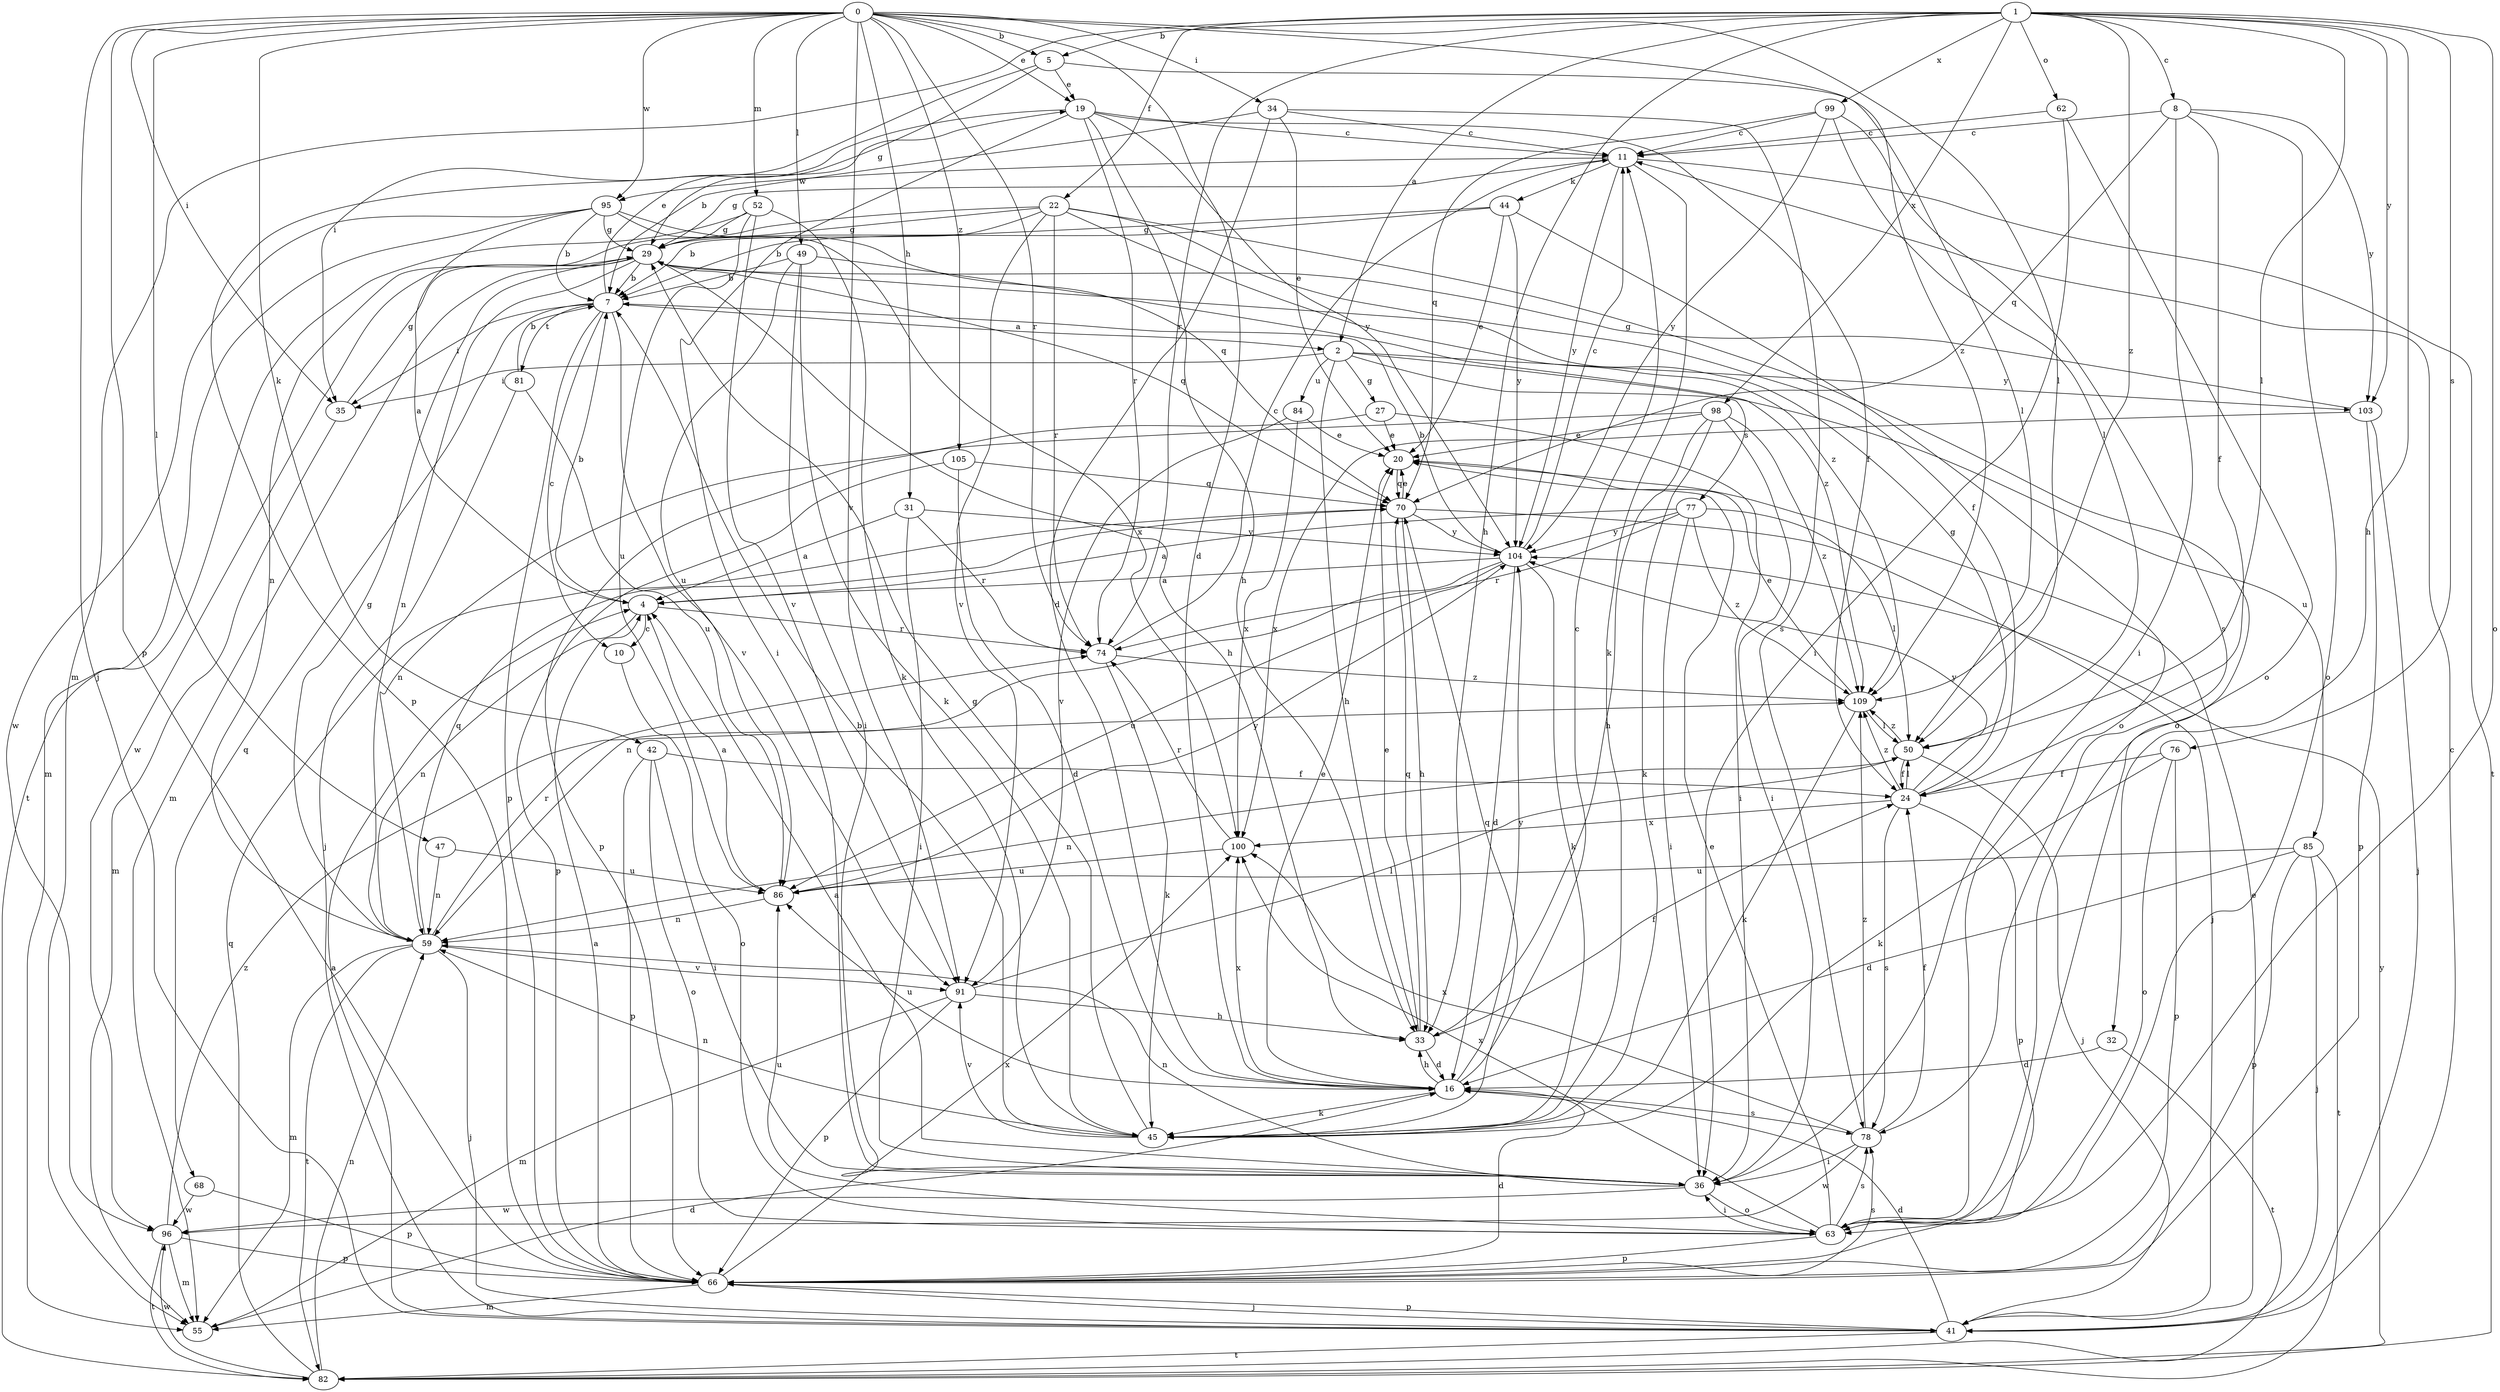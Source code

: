 strict digraph  {
0;
1;
2;
4;
5;
7;
8;
10;
11;
16;
19;
20;
22;
24;
27;
29;
31;
32;
33;
34;
35;
36;
41;
42;
44;
45;
47;
49;
50;
52;
55;
59;
62;
63;
66;
68;
70;
74;
76;
77;
78;
81;
82;
84;
85;
86;
91;
95;
96;
98;
99;
100;
103;
104;
105;
109;
0 -> 5  [label=b];
0 -> 16  [label=d];
0 -> 19  [label=e];
0 -> 31  [label=h];
0 -> 34  [label=i];
0 -> 35  [label=i];
0 -> 41  [label=j];
0 -> 42  [label=k];
0 -> 47  [label=l];
0 -> 49  [label=l];
0 -> 50  [label=l];
0 -> 52  [label=m];
0 -> 66  [label=p];
0 -> 74  [label=r];
0 -> 91  [label=v];
0 -> 95  [label=w];
0 -> 105  [label=z];
0 -> 109  [label=z];
1 -> 2  [label=a];
1 -> 5  [label=b];
1 -> 8  [label=c];
1 -> 22  [label=f];
1 -> 32  [label=h];
1 -> 33  [label=h];
1 -> 50  [label=l];
1 -> 55  [label=m];
1 -> 62  [label=o];
1 -> 63  [label=o];
1 -> 74  [label=r];
1 -> 76  [label=s];
1 -> 98  [label=x];
1 -> 99  [label=x];
1 -> 103  [label=y];
1 -> 109  [label=z];
2 -> 27  [label=g];
2 -> 33  [label=h];
2 -> 35  [label=i];
2 -> 77  [label=s];
2 -> 84  [label=u];
2 -> 85  [label=u];
2 -> 103  [label=y];
4 -> 7  [label=b];
4 -> 10  [label=c];
4 -> 59  [label=n];
4 -> 74  [label=r];
5 -> 19  [label=e];
5 -> 29  [label=g];
5 -> 35  [label=i];
5 -> 50  [label=l];
7 -> 2  [label=a];
7 -> 10  [label=c];
7 -> 19  [label=e];
7 -> 35  [label=i];
7 -> 66  [label=p];
7 -> 68  [label=q];
7 -> 81  [label=t];
7 -> 91  [label=v];
8 -> 11  [label=c];
8 -> 24  [label=f];
8 -> 36  [label=i];
8 -> 63  [label=o];
8 -> 70  [label=q];
8 -> 103  [label=y];
10 -> 63  [label=o];
11 -> 29  [label=g];
11 -> 44  [label=k];
11 -> 45  [label=k];
11 -> 82  [label=t];
11 -> 95  [label=w];
11 -> 104  [label=y];
16 -> 11  [label=c];
16 -> 20  [label=e];
16 -> 33  [label=h];
16 -> 45  [label=k];
16 -> 78  [label=s];
16 -> 86  [label=u];
16 -> 100  [label=x];
16 -> 104  [label=y];
19 -> 11  [label=c];
19 -> 24  [label=f];
19 -> 33  [label=h];
19 -> 36  [label=i];
19 -> 66  [label=p];
19 -> 74  [label=r];
19 -> 104  [label=y];
20 -> 70  [label=q];
22 -> 7  [label=b];
22 -> 24  [label=f];
22 -> 29  [label=g];
22 -> 59  [label=n];
22 -> 63  [label=o];
22 -> 74  [label=r];
22 -> 91  [label=v];
22 -> 109  [label=z];
24 -> 29  [label=g];
24 -> 50  [label=l];
24 -> 66  [label=p];
24 -> 78  [label=s];
24 -> 100  [label=x];
24 -> 104  [label=y];
24 -> 109  [label=z];
27 -> 20  [label=e];
27 -> 36  [label=i];
27 -> 66  [label=p];
29 -> 7  [label=b];
29 -> 33  [label=h];
29 -> 55  [label=m];
29 -> 59  [label=n];
29 -> 70  [label=q];
29 -> 96  [label=w];
31 -> 4  [label=a];
31 -> 36  [label=i];
31 -> 74  [label=r];
31 -> 104  [label=y];
32 -> 16  [label=d];
32 -> 82  [label=t];
33 -> 16  [label=d];
33 -> 20  [label=e];
33 -> 24  [label=f];
33 -> 70  [label=q];
34 -> 7  [label=b];
34 -> 11  [label=c];
34 -> 16  [label=d];
34 -> 20  [label=e];
34 -> 78  [label=s];
35 -> 29  [label=g];
35 -> 55  [label=m];
36 -> 4  [label=a];
36 -> 59  [label=n];
36 -> 63  [label=o];
36 -> 96  [label=w];
41 -> 4  [label=a];
41 -> 11  [label=c];
41 -> 16  [label=d];
41 -> 20  [label=e];
41 -> 66  [label=p];
41 -> 82  [label=t];
42 -> 24  [label=f];
42 -> 36  [label=i];
42 -> 63  [label=o];
42 -> 66  [label=p];
44 -> 7  [label=b];
44 -> 20  [label=e];
44 -> 29  [label=g];
44 -> 63  [label=o];
44 -> 104  [label=y];
45 -> 7  [label=b];
45 -> 29  [label=g];
45 -> 59  [label=n];
45 -> 70  [label=q];
45 -> 91  [label=v];
47 -> 59  [label=n];
47 -> 86  [label=u];
49 -> 7  [label=b];
49 -> 36  [label=i];
49 -> 45  [label=k];
49 -> 86  [label=u];
49 -> 109  [label=z];
50 -> 24  [label=f];
50 -> 41  [label=j];
50 -> 59  [label=n];
50 -> 109  [label=z];
52 -> 29  [label=g];
52 -> 45  [label=k];
52 -> 82  [label=t];
52 -> 86  [label=u];
52 -> 91  [label=v];
55 -> 16  [label=d];
59 -> 29  [label=g];
59 -> 41  [label=j];
59 -> 55  [label=m];
59 -> 70  [label=q];
59 -> 74  [label=r];
59 -> 82  [label=t];
59 -> 91  [label=v];
62 -> 11  [label=c];
62 -> 36  [label=i];
62 -> 63  [label=o];
63 -> 20  [label=e];
63 -> 36  [label=i];
63 -> 66  [label=p];
63 -> 78  [label=s];
63 -> 86  [label=u];
63 -> 100  [label=x];
66 -> 4  [label=a];
66 -> 16  [label=d];
66 -> 41  [label=j];
66 -> 55  [label=m];
66 -> 78  [label=s];
66 -> 100  [label=x];
68 -> 66  [label=p];
68 -> 96  [label=w];
70 -> 20  [label=e];
70 -> 33  [label=h];
70 -> 41  [label=j];
70 -> 104  [label=y];
74 -> 11  [label=c];
74 -> 45  [label=k];
74 -> 109  [label=z];
76 -> 24  [label=f];
76 -> 45  [label=k];
76 -> 63  [label=o];
76 -> 66  [label=p];
77 -> 4  [label=a];
77 -> 36  [label=i];
77 -> 50  [label=l];
77 -> 74  [label=r];
77 -> 104  [label=y];
77 -> 109  [label=z];
78 -> 24  [label=f];
78 -> 36  [label=i];
78 -> 96  [label=w];
78 -> 100  [label=x];
78 -> 109  [label=z];
81 -> 7  [label=b];
81 -> 41  [label=j];
81 -> 86  [label=u];
82 -> 59  [label=n];
82 -> 70  [label=q];
82 -> 96  [label=w];
82 -> 104  [label=y];
84 -> 20  [label=e];
84 -> 91  [label=v];
84 -> 100  [label=x];
85 -> 16  [label=d];
85 -> 41  [label=j];
85 -> 66  [label=p];
85 -> 82  [label=t];
85 -> 86  [label=u];
86 -> 4  [label=a];
86 -> 59  [label=n];
86 -> 104  [label=y];
91 -> 33  [label=h];
91 -> 50  [label=l];
91 -> 55  [label=m];
91 -> 66  [label=p];
95 -> 4  [label=a];
95 -> 7  [label=b];
95 -> 29  [label=g];
95 -> 55  [label=m];
95 -> 70  [label=q];
95 -> 96  [label=w];
95 -> 100  [label=x];
96 -> 55  [label=m];
96 -> 66  [label=p];
96 -> 82  [label=t];
96 -> 109  [label=z];
98 -> 20  [label=e];
98 -> 33  [label=h];
98 -> 36  [label=i];
98 -> 45  [label=k];
98 -> 59  [label=n];
98 -> 109  [label=z];
99 -> 11  [label=c];
99 -> 50  [label=l];
99 -> 70  [label=q];
99 -> 78  [label=s];
99 -> 104  [label=y];
100 -> 74  [label=r];
100 -> 86  [label=u];
103 -> 29  [label=g];
103 -> 41  [label=j];
103 -> 66  [label=p];
103 -> 100  [label=x];
104 -> 4  [label=a];
104 -> 7  [label=b];
104 -> 11  [label=c];
104 -> 16  [label=d];
104 -> 45  [label=k];
104 -> 59  [label=n];
104 -> 86  [label=u];
105 -> 16  [label=d];
105 -> 66  [label=p];
105 -> 70  [label=q];
109 -> 20  [label=e];
109 -> 45  [label=k];
109 -> 50  [label=l];
}
